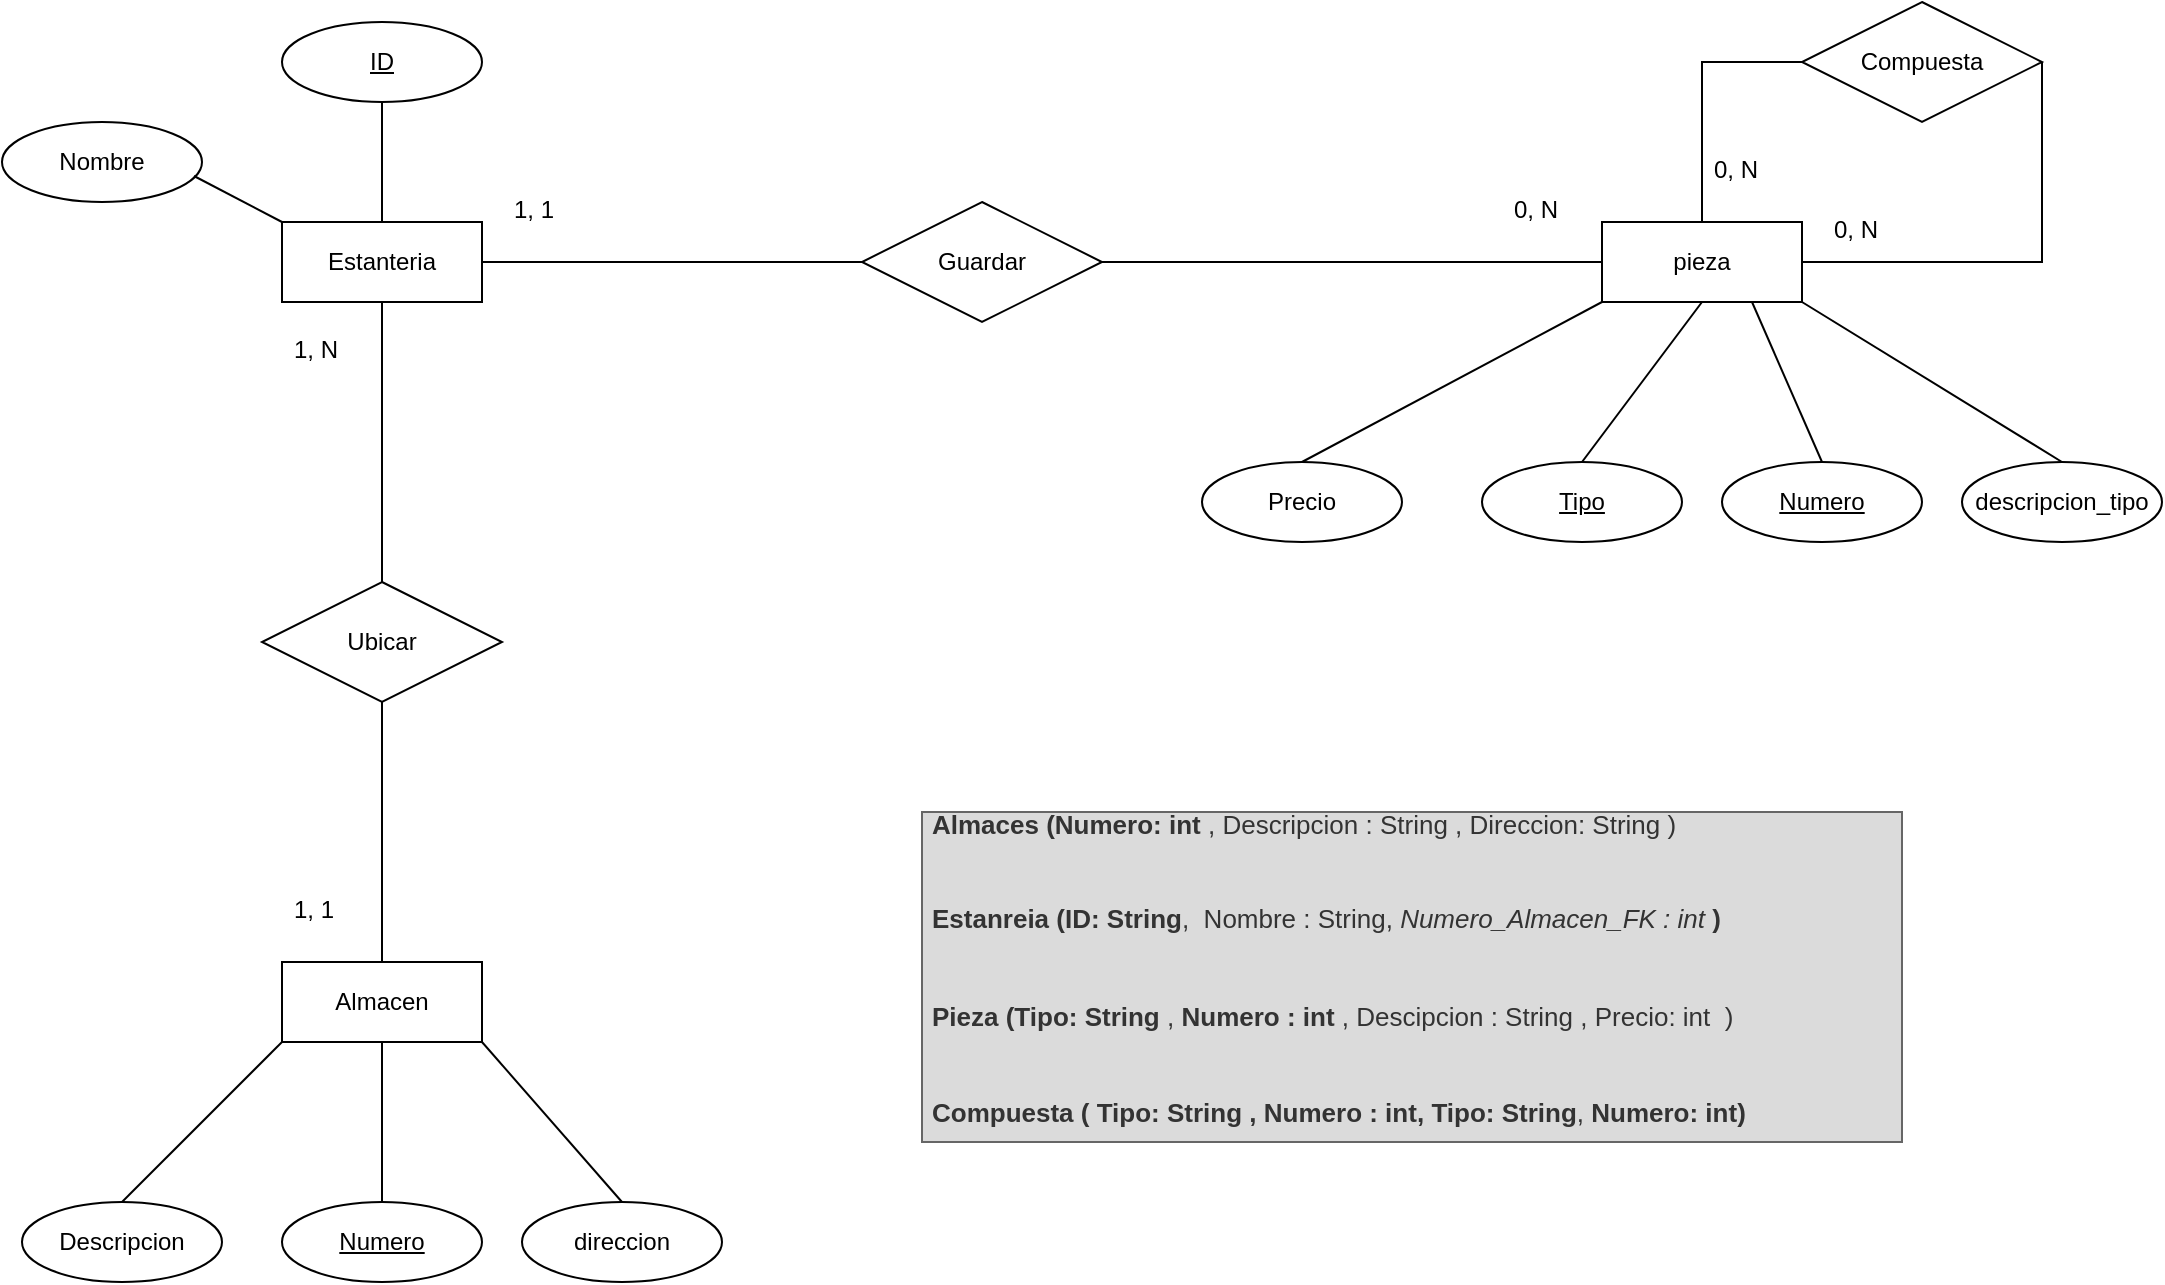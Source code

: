 <mxfile version="22.0.4" type="github">
  <diagram name="Página-1" id="d4ioB7cIPLQ3R_nqp67K">
    <mxGraphModel dx="2213" dy="1920" grid="1" gridSize="10" guides="1" tooltips="1" connect="1" arrows="1" fold="1" page="1" pageScale="1" pageWidth="827" pageHeight="1169" math="0" shadow="0">
      <root>
        <mxCell id="0" />
        <mxCell id="1" parent="0" />
        <mxCell id="ncwx40EV4ICw4QD8FVwG-1" value="Almacen" style="whiteSpace=wrap;html=1;align=center;" parent="1" vertex="1">
          <mxGeometry x="80" y="240" width="100" height="40" as="geometry" />
        </mxCell>
        <mxCell id="ncwx40EV4ICw4QD8FVwG-2" value="pieza" style="whiteSpace=wrap;html=1;align=center;" parent="1" vertex="1">
          <mxGeometry x="740" y="-130" width="100" height="40" as="geometry" />
        </mxCell>
        <mxCell id="ncwx40EV4ICw4QD8FVwG-3" value="Tipo" style="ellipse;whiteSpace=wrap;html=1;align=center;fontStyle=4;" parent="1" vertex="1">
          <mxGeometry x="680" y="-10" width="100" height="40" as="geometry" />
        </mxCell>
        <mxCell id="ncwx40EV4ICw4QD8FVwG-4" value="Compuesta" style="shape=rhombus;perimeter=rhombusPerimeter;whiteSpace=wrap;html=1;align=center;" parent="1" vertex="1">
          <mxGeometry x="840" y="-240" width="120" height="60" as="geometry" />
        </mxCell>
        <mxCell id="ncwx40EV4ICw4QD8FVwG-5" value="descripcion_tipo" style="ellipse;whiteSpace=wrap;html=1;align=center;" parent="1" vertex="1">
          <mxGeometry x="920" y="-10" width="100" height="40" as="geometry" />
        </mxCell>
        <mxCell id="ncwx40EV4ICw4QD8FVwG-6" value="Precio" style="ellipse;whiteSpace=wrap;html=1;align=center;" parent="1" vertex="1">
          <mxGeometry x="540" y="-10" width="100" height="40" as="geometry" />
        </mxCell>
        <mxCell id="ncwx40EV4ICw4QD8FVwG-7" value="" style="endArrow=none;html=1;rounded=0;exitX=0.5;exitY=1;exitDx=0;exitDy=0;entryX=0.5;entryY=0;entryDx=0;entryDy=0;" parent="1" source="ncwx40EV4ICw4QD8FVwG-2" target="ncwx40EV4ICw4QD8FVwG-3" edge="1">
          <mxGeometry relative="1" as="geometry">
            <mxPoint x="530" y="30" as="sourcePoint" />
            <mxPoint x="690" y="30" as="targetPoint" />
          </mxGeometry>
        </mxCell>
        <mxCell id="ncwx40EV4ICw4QD8FVwG-8" value="" style="endArrow=none;html=1;rounded=0;exitX=0;exitY=1;exitDx=0;exitDy=0;entryX=0.5;entryY=0;entryDx=0;entryDy=0;" parent="1" source="ncwx40EV4ICw4QD8FVwG-2" target="ncwx40EV4ICw4QD8FVwG-6" edge="1">
          <mxGeometry relative="1" as="geometry">
            <mxPoint x="530" y="30" as="sourcePoint" />
            <mxPoint x="690" y="30" as="targetPoint" />
          </mxGeometry>
        </mxCell>
        <mxCell id="ncwx40EV4ICw4QD8FVwG-9" value="Numero" style="ellipse;whiteSpace=wrap;html=1;align=center;fontStyle=4;" parent="1" vertex="1">
          <mxGeometry x="80" y="360" width="100" height="40" as="geometry" />
        </mxCell>
        <mxCell id="ncwx40EV4ICw4QD8FVwG-10" value="Descripcion" style="ellipse;whiteSpace=wrap;html=1;align=center;" parent="1" vertex="1">
          <mxGeometry x="-50" y="360" width="100" height="40" as="geometry" />
        </mxCell>
        <mxCell id="ncwx40EV4ICw4QD8FVwG-11" value="direccion" style="ellipse;whiteSpace=wrap;html=1;align=center;" parent="1" vertex="1">
          <mxGeometry x="200" y="360" width="100" height="40" as="geometry" />
        </mxCell>
        <mxCell id="ncwx40EV4ICw4QD8FVwG-12" value="Estanteria" style="whiteSpace=wrap;html=1;align=center;" parent="1" vertex="1">
          <mxGeometry x="80" y="-130" width="100" height="40" as="geometry" />
        </mxCell>
        <mxCell id="ncwx40EV4ICw4QD8FVwG-13" value="ID" style="ellipse;whiteSpace=wrap;html=1;align=center;fontStyle=4;" parent="1" vertex="1">
          <mxGeometry x="80" y="-230" width="100" height="40" as="geometry" />
        </mxCell>
        <mxCell id="ncwx40EV4ICw4QD8FVwG-15" value="" style="endArrow=none;html=1;rounded=0;entryX=0.5;entryY=0;entryDx=0;entryDy=0;exitX=1;exitY=1;exitDx=0;exitDy=0;" parent="1" source="ncwx40EV4ICw4QD8FVwG-2" target="ncwx40EV4ICw4QD8FVwG-5" edge="1">
          <mxGeometry relative="1" as="geometry">
            <mxPoint x="530" y="-60" as="sourcePoint" />
            <mxPoint x="690" y="-60" as="targetPoint" />
          </mxGeometry>
        </mxCell>
        <mxCell id="ncwx40EV4ICw4QD8FVwG-16" value="" style="endArrow=none;html=1;rounded=0;exitX=0.5;exitY=0;exitDx=0;exitDy=0;entryX=1;entryY=1;entryDx=0;entryDy=0;" parent="1" source="ncwx40EV4ICw4QD8FVwG-11" target="ncwx40EV4ICw4QD8FVwG-1" edge="1">
          <mxGeometry relative="1" as="geometry">
            <mxPoint x="270" y="330" as="sourcePoint" />
            <mxPoint x="490" y="310" as="targetPoint" />
          </mxGeometry>
        </mxCell>
        <mxCell id="ncwx40EV4ICw4QD8FVwG-17" value="" style="endArrow=none;html=1;rounded=0;exitX=0.5;exitY=0;exitDx=0;exitDy=0;entryX=0.5;entryY=1;entryDx=0;entryDy=0;" parent="1" source="ncwx40EV4ICw4QD8FVwG-9" target="ncwx40EV4ICw4QD8FVwG-1" edge="1">
          <mxGeometry relative="1" as="geometry">
            <mxPoint x="330" y="310" as="sourcePoint" />
            <mxPoint x="490" y="310" as="targetPoint" />
          </mxGeometry>
        </mxCell>
        <mxCell id="ncwx40EV4ICw4QD8FVwG-18" value="" style="endArrow=none;html=1;rounded=0;exitX=0.5;exitY=0;exitDx=0;exitDy=0;entryX=0;entryY=1;entryDx=0;entryDy=0;" parent="1" source="ncwx40EV4ICw4QD8FVwG-10" target="ncwx40EV4ICw4QD8FVwG-1" edge="1">
          <mxGeometry relative="1" as="geometry">
            <mxPoint x="330" y="310" as="sourcePoint" />
            <mxPoint x="490" y="310" as="targetPoint" />
          </mxGeometry>
        </mxCell>
        <mxCell id="ncwx40EV4ICw4QD8FVwG-19" value="" style="endArrow=none;html=1;rounded=0;exitX=0.5;exitY=1;exitDx=0;exitDy=0;entryX=0.5;entryY=0;entryDx=0;entryDy=0;" parent="1" source="ncwx40EV4ICw4QD8FVwG-13" target="ncwx40EV4ICw4QD8FVwG-12" edge="1">
          <mxGeometry relative="1" as="geometry">
            <mxPoint x="330" y="120" as="sourcePoint" />
            <mxPoint x="490" y="120" as="targetPoint" />
          </mxGeometry>
        </mxCell>
        <mxCell id="ncwx40EV4ICw4QD8FVwG-20" value="" style="endArrow=none;html=1;rounded=0;entryX=1;entryY=0.5;entryDx=0;entryDy=0;exitX=1;exitY=0.5;exitDx=0;exitDy=0;" parent="1" source="ncwx40EV4ICw4QD8FVwG-2" target="ncwx40EV4ICw4QD8FVwG-4" edge="1">
          <mxGeometry relative="1" as="geometry">
            <mxPoint x="530" y="-60" as="sourcePoint" />
            <mxPoint x="690" y="-60" as="targetPoint" />
            <Array as="points">
              <mxPoint x="960" y="-110" />
            </Array>
          </mxGeometry>
        </mxCell>
        <mxCell id="ncwx40EV4ICw4QD8FVwG-21" value="" style="endArrow=none;html=1;rounded=0;entryX=0.5;entryY=0;entryDx=0;entryDy=0;exitX=0;exitY=0.5;exitDx=0;exitDy=0;" parent="1" source="ncwx40EV4ICw4QD8FVwG-4" target="ncwx40EV4ICw4QD8FVwG-2" edge="1">
          <mxGeometry relative="1" as="geometry">
            <mxPoint x="800" y="-240" as="sourcePoint" />
            <mxPoint x="690" y="-60" as="targetPoint" />
            <Array as="points">
              <mxPoint x="790" y="-210" />
            </Array>
          </mxGeometry>
        </mxCell>
        <mxCell id="ncwx40EV4ICw4QD8FVwG-22" value="Guardar" style="shape=rhombus;perimeter=rhombusPerimeter;whiteSpace=wrap;html=1;align=center;" parent="1" vertex="1">
          <mxGeometry x="370" y="-140" width="120" height="60" as="geometry" />
        </mxCell>
        <mxCell id="ncwx40EV4ICw4QD8FVwG-23" value="Ubicar" style="shape=rhombus;perimeter=rhombusPerimeter;whiteSpace=wrap;html=1;align=center;" parent="1" vertex="1">
          <mxGeometry x="70" y="50" width="120" height="60" as="geometry" />
        </mxCell>
        <mxCell id="ncwx40EV4ICw4QD8FVwG-24" value="" style="endArrow=none;html=1;rounded=0;exitX=0.5;exitY=0;exitDx=0;exitDy=0;entryX=0.5;entryY=1;entryDx=0;entryDy=0;" parent="1" source="ncwx40EV4ICw4QD8FVwG-23" target="ncwx40EV4ICw4QD8FVwG-12" edge="1">
          <mxGeometry relative="1" as="geometry">
            <mxPoint x="-140" y="79.5" as="sourcePoint" />
            <mxPoint x="110" y="-40" as="targetPoint" />
          </mxGeometry>
        </mxCell>
        <mxCell id="ncwx40EV4ICw4QD8FVwG-25" value="" style="endArrow=none;html=1;rounded=0;exitX=0.5;exitY=0;exitDx=0;exitDy=0;entryX=0.5;entryY=1;entryDx=0;entryDy=0;" parent="1" source="ncwx40EV4ICw4QD8FVwG-1" target="ncwx40EV4ICw4QD8FVwG-23" edge="1">
          <mxGeometry relative="1" as="geometry">
            <mxPoint x="330" y="110" as="sourcePoint" />
            <mxPoint x="490" y="110" as="targetPoint" />
          </mxGeometry>
        </mxCell>
        <mxCell id="ncwx40EV4ICw4QD8FVwG-26" value="1, N" style="text;strokeColor=none;fillColor=none;spacingLeft=4;spacingRight=4;overflow=hidden;rotatable=0;points=[[0,0.5],[1,0.5]];portConstraint=eastwest;fontSize=12;whiteSpace=wrap;html=1;" parent="1" vertex="1">
          <mxGeometry x="80" y="-80" width="40" height="30" as="geometry" />
        </mxCell>
        <mxCell id="ncwx40EV4ICw4QD8FVwG-27" value="1, 1" style="text;strokeColor=none;fillColor=none;spacingLeft=4;spacingRight=4;overflow=hidden;rotatable=0;points=[[0,0.5],[1,0.5]];portConstraint=eastwest;fontSize=12;whiteSpace=wrap;html=1;" parent="1" vertex="1">
          <mxGeometry x="80" y="200" width="40" height="30" as="geometry" />
        </mxCell>
        <mxCell id="ncwx40EV4ICw4QD8FVwG-28" value="" style="endArrow=none;html=1;rounded=0;exitX=1;exitY=0.5;exitDx=0;exitDy=0;entryX=0;entryY=0.5;entryDx=0;entryDy=0;" parent="1" source="ncwx40EV4ICw4QD8FVwG-12" target="ncwx40EV4ICw4QD8FVwG-22" edge="1">
          <mxGeometry relative="1" as="geometry">
            <mxPoint x="330" y="110" as="sourcePoint" />
            <mxPoint x="490" y="110" as="targetPoint" />
          </mxGeometry>
        </mxCell>
        <mxCell id="ncwx40EV4ICw4QD8FVwG-29" value="" style="endArrow=none;html=1;rounded=0;exitX=1;exitY=0.5;exitDx=0;exitDy=0;entryX=0;entryY=0.5;entryDx=0;entryDy=0;" parent="1" source="ncwx40EV4ICw4QD8FVwG-22" target="ncwx40EV4ICw4QD8FVwG-2" edge="1">
          <mxGeometry relative="1" as="geometry">
            <mxPoint x="260" y="-260" as="sourcePoint" />
            <mxPoint x="420" y="-260" as="targetPoint" />
          </mxGeometry>
        </mxCell>
        <mxCell id="ncwx40EV4ICw4QD8FVwG-30" value="1, 1" style="text;strokeColor=none;fillColor=none;spacingLeft=4;spacingRight=4;overflow=hidden;rotatable=0;points=[[0,0.5],[1,0.5]];portConstraint=eastwest;fontSize=12;whiteSpace=wrap;html=1;" parent="1" vertex="1">
          <mxGeometry x="190" y="-150" width="40" height="30" as="geometry" />
        </mxCell>
        <mxCell id="ncwx40EV4ICw4QD8FVwG-31" value="0, N" style="text;strokeColor=none;fillColor=none;spacingLeft=4;spacingRight=4;overflow=hidden;rotatable=0;points=[[0,0.5],[1,0.5]];portConstraint=eastwest;fontSize=12;whiteSpace=wrap;html=1;" parent="1" vertex="1">
          <mxGeometry x="690" y="-150" width="40" height="30" as="geometry" />
        </mxCell>
        <mxCell id="ncwx40EV4ICw4QD8FVwG-32" value="0, N" style="text;strokeColor=none;fillColor=none;spacingLeft=4;spacingRight=4;overflow=hidden;rotatable=0;points=[[0,0.5],[1,0.5]];portConstraint=eastwest;fontSize=12;whiteSpace=wrap;html=1;" parent="1" vertex="1">
          <mxGeometry x="850" y="-140" width="40" height="30" as="geometry" />
        </mxCell>
        <mxCell id="ncwx40EV4ICw4QD8FVwG-33" value="0, N" style="text;strokeColor=none;fillColor=none;spacingLeft=4;spacingRight=4;overflow=hidden;rotatable=0;points=[[0,0.5],[1,0.5]];portConstraint=eastwest;fontSize=12;whiteSpace=wrap;html=1;" parent="1" vertex="1">
          <mxGeometry x="790" y="-170" width="40" height="30" as="geometry" />
        </mxCell>
        <mxCell id="OxgJpE6cgiFVPWWJFsAj-3" value="Nombre" style="ellipse;whiteSpace=wrap;html=1;align=center;" parent="1" vertex="1">
          <mxGeometry x="-60" y="-180" width="100" height="40" as="geometry" />
        </mxCell>
        <mxCell id="OxgJpE6cgiFVPWWJFsAj-4" value="" style="endArrow=none;html=1;rounded=0;exitX=0.96;exitY=0.675;exitDx=0;exitDy=0;exitPerimeter=0;entryX=0;entryY=0;entryDx=0;entryDy=0;" parent="1" source="OxgJpE6cgiFVPWWJFsAj-3" target="ncwx40EV4ICw4QD8FVwG-12" edge="1">
          <mxGeometry relative="1" as="geometry">
            <mxPoint x="410" y="120" as="sourcePoint" />
            <mxPoint x="80" y="-140" as="targetPoint" />
          </mxGeometry>
        </mxCell>
        <mxCell id="XrvhBP5LEOEKJnGBV0LU-2" value="Numero" style="ellipse;whiteSpace=wrap;html=1;align=center;fontStyle=4;" parent="1" vertex="1">
          <mxGeometry x="800" y="-10" width="100" height="40" as="geometry" />
        </mxCell>
        <mxCell id="XrvhBP5LEOEKJnGBV0LU-4" value="" style="endArrow=none;html=1;rounded=0;exitX=0.75;exitY=1;exitDx=0;exitDy=0;entryX=0.5;entryY=0;entryDx=0;entryDy=0;" parent="1" source="ncwx40EV4ICw4QD8FVwG-2" target="XrvhBP5LEOEKJnGBV0LU-2" edge="1">
          <mxGeometry relative="1" as="geometry">
            <mxPoint x="360" y="100" as="sourcePoint" />
            <mxPoint x="520" y="100" as="targetPoint" />
          </mxGeometry>
        </mxCell>
        <mxCell id="7cNq7kFFUdxDdSSVg_GM-1" value="&lt;h1 style=&quot;font-size: 13px;&quot;&gt;&lt;span style=&quot;background-color: initial;&quot;&gt;Almaces (Numero: int&lt;/span&gt;&lt;span style=&quot;background-color: initial; font-weight: normal;&quot;&gt; , Descripcion : String , Direccion: String )&lt;/span&gt;&lt;br&gt;&lt;/h1&gt;&lt;div&gt;&lt;span style=&quot;background-color: initial; font-weight: normal;&quot;&gt;&lt;br&gt;&lt;/span&gt;&lt;/div&gt;&lt;div&gt;&lt;h1 style=&quot;border-color: var(--border-color); font-size: 13px;&quot;&gt;&lt;font style=&quot;border-color: var(--border-color);&quot;&gt;Estanreia (ID: String&lt;/font&gt;&lt;font style=&quot;border-color: var(--border-color); font-weight: normal;&quot;&gt;,&amp;nbsp; Nombre : String,&amp;nbsp;&lt;/font&gt;&lt;i style=&quot;font-weight: normal;&quot;&gt;Numero_Almacen_FK : int &lt;/i&gt;)&lt;/h1&gt;&lt;/div&gt;&lt;h1 style=&quot;font-size: 13px;&quot;&gt;&lt;font style=&quot;font-size: 13px;&quot;&gt;&lt;br&gt;&lt;/font&gt;&lt;/h1&gt;&lt;h1 style=&quot;font-size: 13px;&quot;&gt;&lt;font style=&quot;font-size: 13px;&quot;&gt;Pieza (Tipo: String&lt;/font&gt;&lt;font style=&quot;font-weight: normal; font-size: 13px;&quot;&gt; , &lt;/font&gt;&lt;font style=&quot;font-size: 13px;&quot;&gt;Numero : int&lt;/font&gt;&lt;font style=&quot;font-weight: normal; font-size: 13px;&quot;&gt; , Descipcion : String , Precio: int &amp;nbsp;)&lt;/font&gt;&lt;/h1&gt;&lt;h1 style=&quot;font-size: 13px;&quot;&gt;&lt;span style=&quot;font-weight: normal;&quot;&gt;&lt;font style=&quot;font-size: 13px;&quot;&gt;&lt;br&gt;&lt;/font&gt;&lt;/span&gt;&lt;/h1&gt;&lt;h1 style=&quot;font-size: 13px;&quot;&gt;&lt;font style=&quot;font-size: 13px;&quot;&gt;Compuesta (&amp;nbsp;&lt;/font&gt;&lt;font style=&quot;background-color: initial; border-color: var(--border-color);&quot;&gt;Tipo: String&lt;/font&gt;&lt;font style=&quot;background-color: initial; border-color: var(--border-color);&quot;&gt;&amp;nbsp;,&amp;nbsp;&lt;/font&gt;&lt;font style=&quot;background-color: initial; border-color: var(--border-color);&quot;&gt;Numero : int,&lt;/font&gt;&lt;font style=&quot;background-color: initial; font-weight: normal; border-color: var(--border-color);&quot;&gt;&amp;nbsp;&lt;/font&gt;&lt;font style=&quot;background-color: initial; border-color: var(--border-color);&quot;&gt;Tipo: String&lt;/font&gt;&lt;font style=&quot;background-color: initial; font-weight: normal; border-color: var(--border-color);&quot;&gt;,&amp;nbsp;&lt;/font&gt;&lt;font style=&quot;background-color: initial; border-color: var(--border-color);&quot;&gt;Numero: int&lt;/font&gt;&lt;span style=&quot;background-color: initial;&quot;&gt;)&amp;nbsp;&lt;/span&gt;&lt;/h1&gt;" style="text;html=1;strokeColor=#666666;fillColor=#dbdbdb;spacing=5;spacingTop=-20;whiteSpace=wrap;overflow=hidden;rounded=0;fontColor=#333333;" vertex="1" parent="1">
          <mxGeometry x="400" y="165" width="490" height="165" as="geometry" />
        </mxCell>
      </root>
    </mxGraphModel>
  </diagram>
</mxfile>
